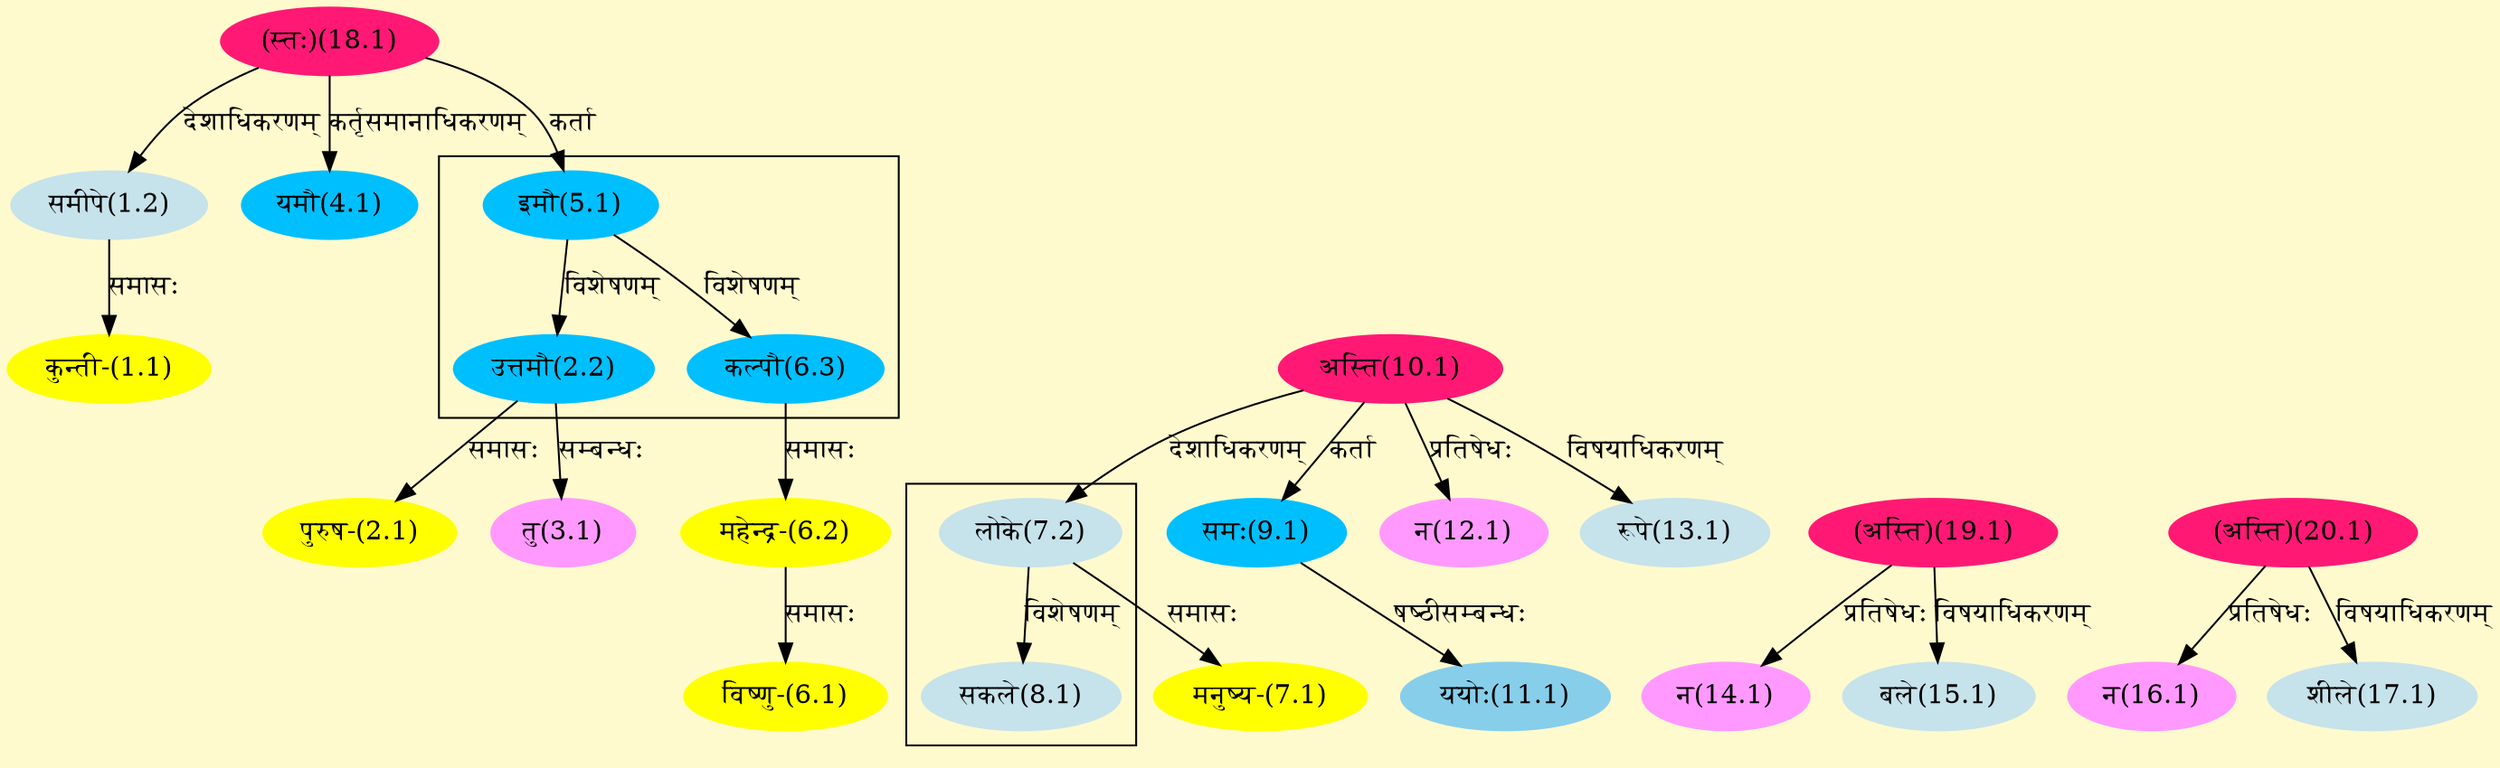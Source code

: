 digraph G{
rankdir=BT;
 compound=true;
 bgcolor="lemonchiffon1";

subgraph cluster_1{
Node2_2 [style=filled, color="#00BFFF" label = "उत्तमौ(2.2)"]
Node5_1 [style=filled, color="#00BFFF" label = "इमौ(5.1)"]
Node6_3 [style=filled, color="#00BFFF" label = "कल्पौ(6.3)"]

}

subgraph cluster_2{
Node8_1 [style=filled, color="#C6E2EB" label = "सकले(8.1)"]
Node7_2 [style=filled, color="#C6E2EB" label = "लोके(7.2)"]

}
Node1_1 [style=filled, color="#FFFF00" label = "कुन्ती-(1.1)"]
Node1_2 [style=filled, color="#C6E2EB" label = "समीपे(1.2)"]
Node18_1 [style=filled, color="#FF1975" label = "(स्तः)(18.1)"]
Node2_1 [style=filled, color="#FFFF00" label = "पुरुष-(2.1)"]
Node2_2 [style=filled, color="#00BFFF" label = "उत्तमौ(2.2)"]
Node3_1 [style=filled, color="#FF99FF" label = "तु(3.1)"]
Node4_1 [style=filled, color="#00BFFF" label = "यमौ(4.1)"]
Node5_1 [style=filled, color="#00BFFF" label = "इमौ(5.1)"]
Node6_1 [style=filled, color="#FFFF00" label = "विष्णु-(6.1)"]
Node6_2 [style=filled, color="#FFFF00" label = "महेन्द्र-(6.2)"]
Node6_3 [style=filled, color="#00BFFF" label = "कल्पौ(6.3)"]
Node7_1 [style=filled, color="#FFFF00" label = "मनुष्य-(7.1)"]
Node7_2 [style=filled, color="#C6E2EB" label = "लोके(7.2)"]
Node10_1 [style=filled, color="#FF1975" label = "अस्ति(10.1)"]
Node9_1 [style=filled, color="#00BFFF" label = "समः(9.1)"]
Node11_1 [style=filled, color="#87CEEB" label = "ययोः(11.1)"]
Node12_1 [style=filled, color="#FF99FF" label = "न(12.1)"]
Node13_1 [style=filled, color="#C6E2EB" label = "रूपे(13.1)"]
Node14_1 [style=filled, color="#FF99FF" label = "न(14.1)"]
Node19_1 [style=filled, color="#FF1975" label = "(अस्ति)(19.1)"]
Node15_1 [style=filled, color="#C6E2EB" label = "बले(15.1)"]
Node16_1 [style=filled, color="#FF99FF" label = "न(16.1)"]
Node20_1 [style=filled, color="#FF1975" label = "(अस्ति)(20.1)"]
Node17_1 [style=filled, color="#C6E2EB" label = "शीले(17.1)"]
/* Start of Relations section */

Node1_1 -> Node1_2 [  label="समासः"  dir="back" ]
Node1_2 -> Node18_1 [  label="देशाधिकरणम्"  dir="back" ]
Node2_1 -> Node2_2 [  label="समासः"  dir="back" ]
Node2_2 -> Node5_1 [  label="विशेषणम्"  dir="back" ]
Node3_1 -> Node2_2 [  label="सम्बन्धः"  dir="back" ]
Node4_1 -> Node18_1 [  label="कर्तृसमानाधिकरणम्"  dir="back" ]
Node5_1 -> Node18_1 [  label="कर्ता"  dir="back" ]
Node6_1 -> Node6_2 [  label="समासः"  dir="back" ]
Node6_2 -> Node6_3 [  label="समासः"  dir="back" ]
Node6_3 -> Node5_1 [  label="विशेषणम्"  dir="back" ]
Node7_1 -> Node7_2 [  label="समासः"  dir="back" ]
Node7_2 -> Node10_1 [  label="देशाधिकरणम्"  dir="back" ]
Node8_1 -> Node7_2 [  label="विशेषणम्"  dir="back" ]
Node9_1 -> Node10_1 [  label="कर्ता"  dir="back" ]
Node11_1 -> Node9_1 [  label="षष्ठीसम्बन्धः"  dir="back" ]
Node12_1 -> Node10_1 [  label="प्रतिषेधः"  dir="back" ]
Node13_1 -> Node10_1 [  label="विषयाधिकरणम्"  dir="back" ]
Node14_1 -> Node19_1 [  label="प्रतिषेधः"  dir="back" ]
Node15_1 -> Node19_1 [  label="विषयाधिकरणम्"  dir="back" ]
Node16_1 -> Node20_1 [  label="प्रतिषेधः"  dir="back" ]
Node17_1 -> Node20_1 [  label="विषयाधिकरणम्"  dir="back" ]
}
